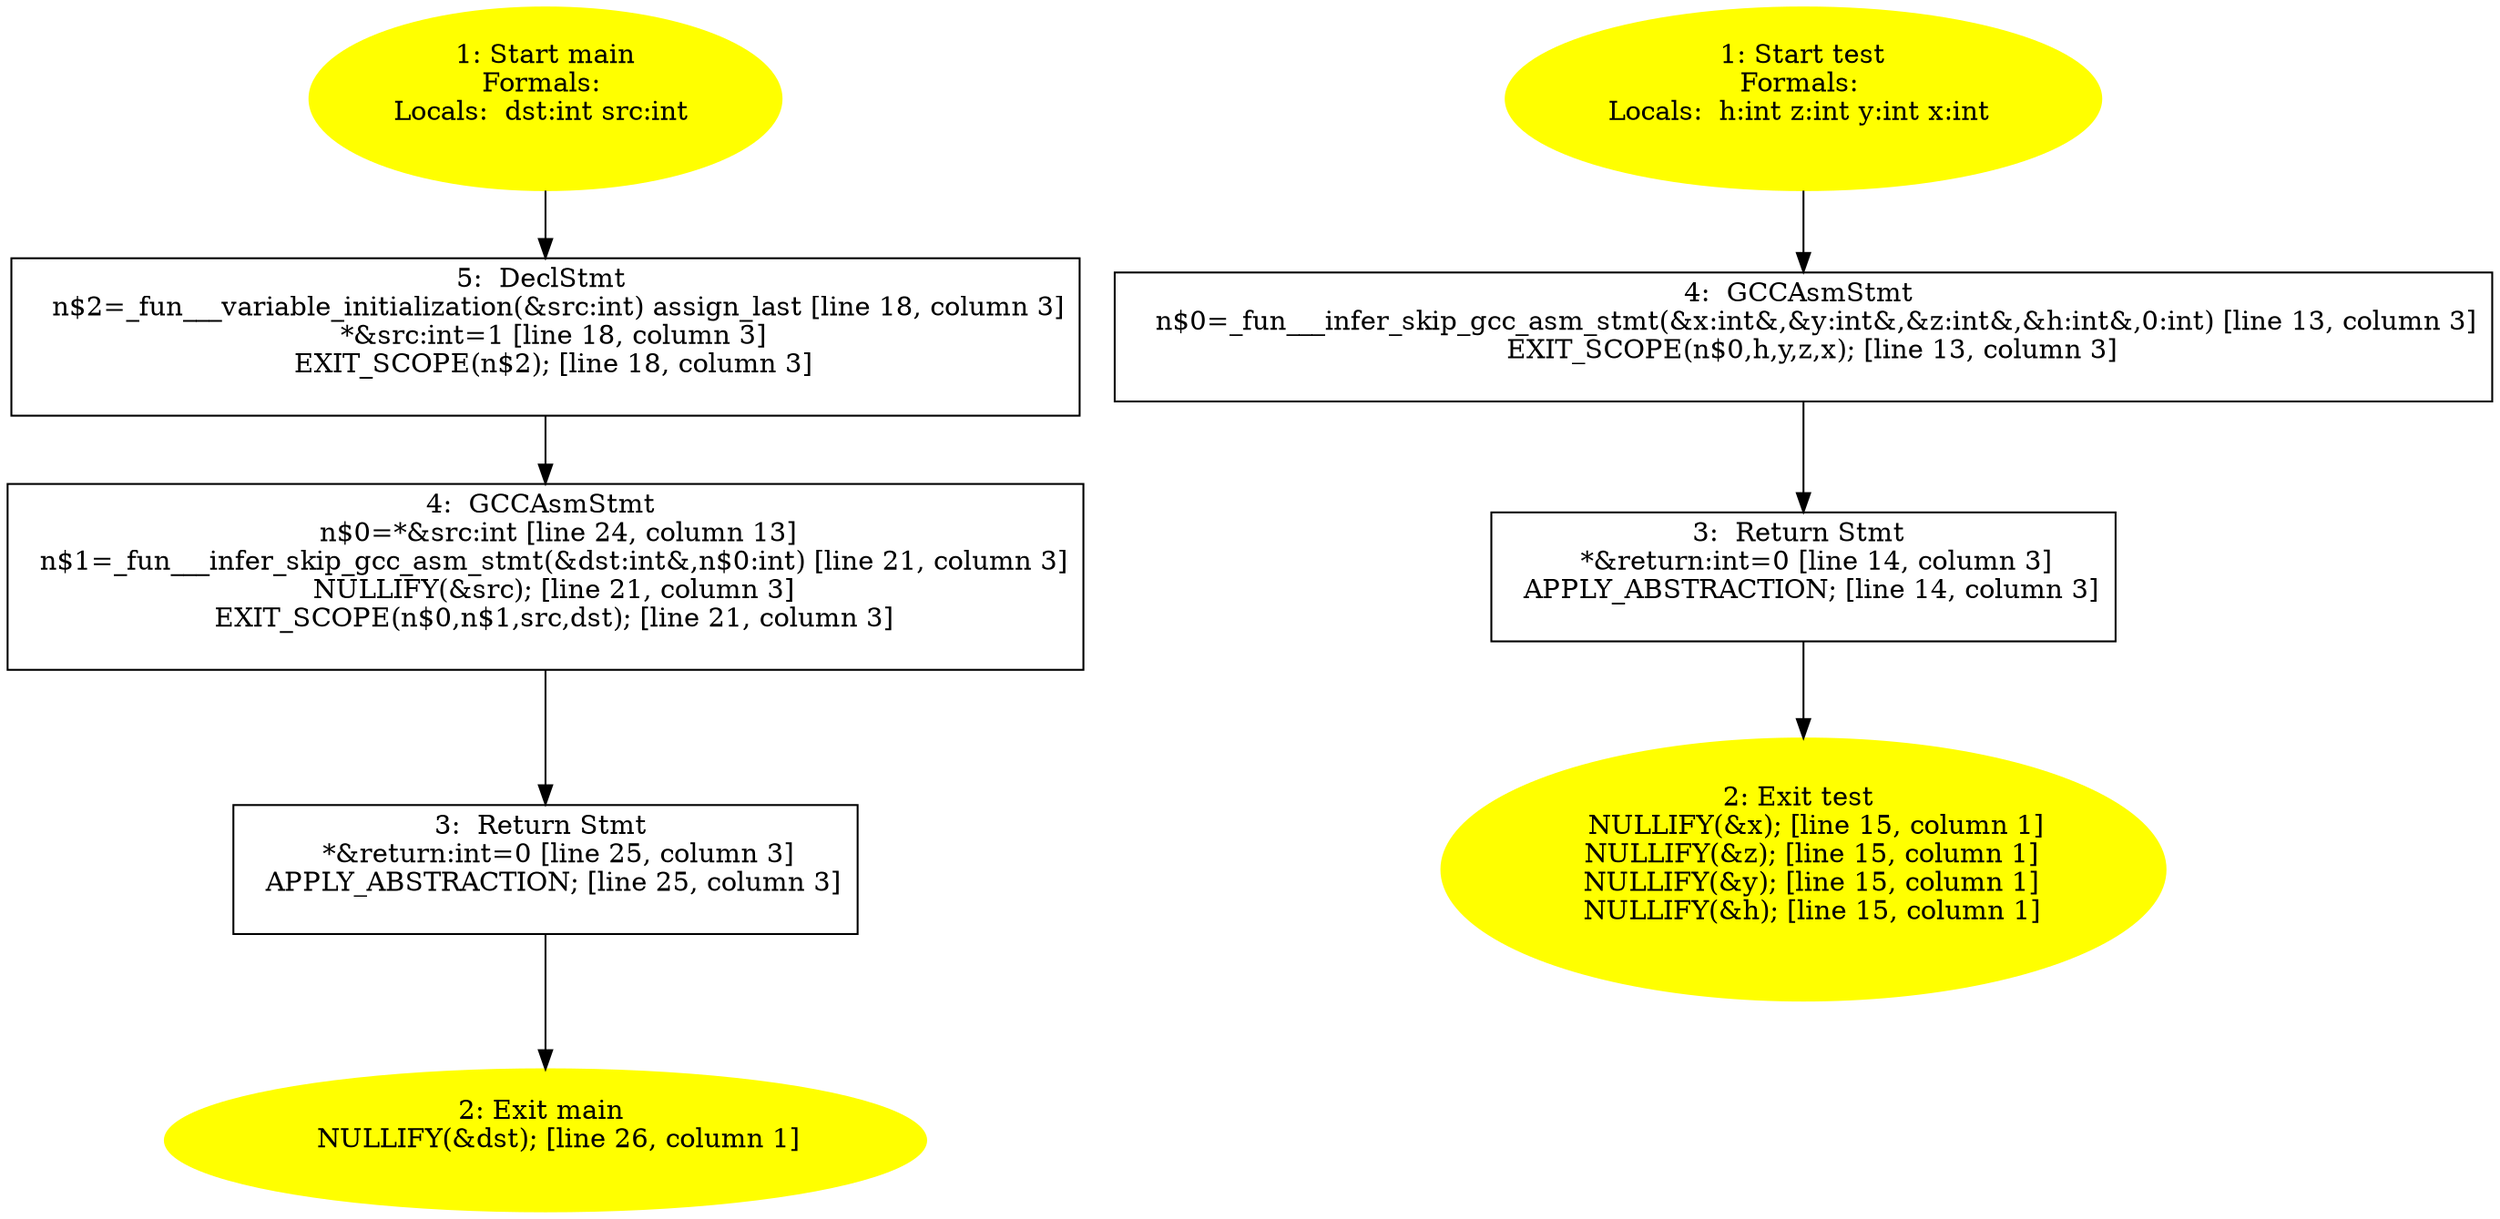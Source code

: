 /* @generated */
digraph cfg {
"main.fad58de7366495db4650cfefac2fcd61_1" [label="1: Start main\nFormals: \nLocals:  dst:int src:int \n  " color=yellow style=filled]
	

	 "main.fad58de7366495db4650cfefac2fcd61_1" -> "main.fad58de7366495db4650cfefac2fcd61_5" ;
"main.fad58de7366495db4650cfefac2fcd61_2" [label="2: Exit main \n   NULLIFY(&dst); [line 26, column 1]\n " color=yellow style=filled]
	

"main.fad58de7366495db4650cfefac2fcd61_3" [label="3:  Return Stmt \n   *&return:int=0 [line 25, column 3]\n  APPLY_ABSTRACTION; [line 25, column 3]\n " shape="box"]
	

	 "main.fad58de7366495db4650cfefac2fcd61_3" -> "main.fad58de7366495db4650cfefac2fcd61_2" ;
"main.fad58de7366495db4650cfefac2fcd61_4" [label="4:  GCCAsmStmt \n   n$0=*&src:int [line 24, column 13]\n  n$1=_fun___infer_skip_gcc_asm_stmt(&dst:int&,n$0:int) [line 21, column 3]\n  NULLIFY(&src); [line 21, column 3]\n  EXIT_SCOPE(n$0,n$1,src,dst); [line 21, column 3]\n " shape="box"]
	

	 "main.fad58de7366495db4650cfefac2fcd61_4" -> "main.fad58de7366495db4650cfefac2fcd61_3" ;
"main.fad58de7366495db4650cfefac2fcd61_5" [label="5:  DeclStmt \n   n$2=_fun___variable_initialization(&src:int) assign_last [line 18, column 3]\n  *&src:int=1 [line 18, column 3]\n  EXIT_SCOPE(n$2); [line 18, column 3]\n " shape="box"]
	

	 "main.fad58de7366495db4650cfefac2fcd61_5" -> "main.fad58de7366495db4650cfefac2fcd61_4" ;
"test.098f6bcd4621d373cade4e832627b4f6_1" [label="1: Start test\nFormals: \nLocals:  h:int z:int y:int x:int \n  " color=yellow style=filled]
	

	 "test.098f6bcd4621d373cade4e832627b4f6_1" -> "test.098f6bcd4621d373cade4e832627b4f6_4" ;
"test.098f6bcd4621d373cade4e832627b4f6_2" [label="2: Exit test \n   NULLIFY(&x); [line 15, column 1]\n  NULLIFY(&z); [line 15, column 1]\n  NULLIFY(&y); [line 15, column 1]\n  NULLIFY(&h); [line 15, column 1]\n " color=yellow style=filled]
	

"test.098f6bcd4621d373cade4e832627b4f6_3" [label="3:  Return Stmt \n   *&return:int=0 [line 14, column 3]\n  APPLY_ABSTRACTION; [line 14, column 3]\n " shape="box"]
	

	 "test.098f6bcd4621d373cade4e832627b4f6_3" -> "test.098f6bcd4621d373cade4e832627b4f6_2" ;
"test.098f6bcd4621d373cade4e832627b4f6_4" [label="4:  GCCAsmStmt \n   n$0=_fun___infer_skip_gcc_asm_stmt(&x:int&,&y:int&,&z:int&,&h:int&,0:int) [line 13, column 3]\n  EXIT_SCOPE(n$0,h,y,z,x); [line 13, column 3]\n " shape="box"]
	

	 "test.098f6bcd4621d373cade4e832627b4f6_4" -> "test.098f6bcd4621d373cade4e832627b4f6_3" ;
}
